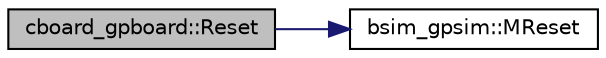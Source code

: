 digraph "cboard_gpboard::Reset"
{
 // LATEX_PDF_SIZE
  edge [fontname="Helvetica",fontsize="10",labelfontname="Helvetica",labelfontsize="10"];
  node [fontname="Helvetica",fontsize="10",shape=record];
  rankdir="LR";
  Node1 [label="cboard_gpboard::Reset",height=0.2,width=0.4,color="black", fillcolor="grey75", style="filled", fontcolor="black",tooltip="Reset board status."];
  Node1 -> Node2 [color="midnightblue",fontsize="10",style="solid",fontname="Helvetica"];
  Node2 [label="bsim_gpsim::MReset",height=0.2,width=0.4,color="black", fillcolor="white", style="filled",URL="$classbsim__gpsim.html#a794acc39353910d9703afd2198e7a9af",tooltip="board microcontroller reset"];
}
